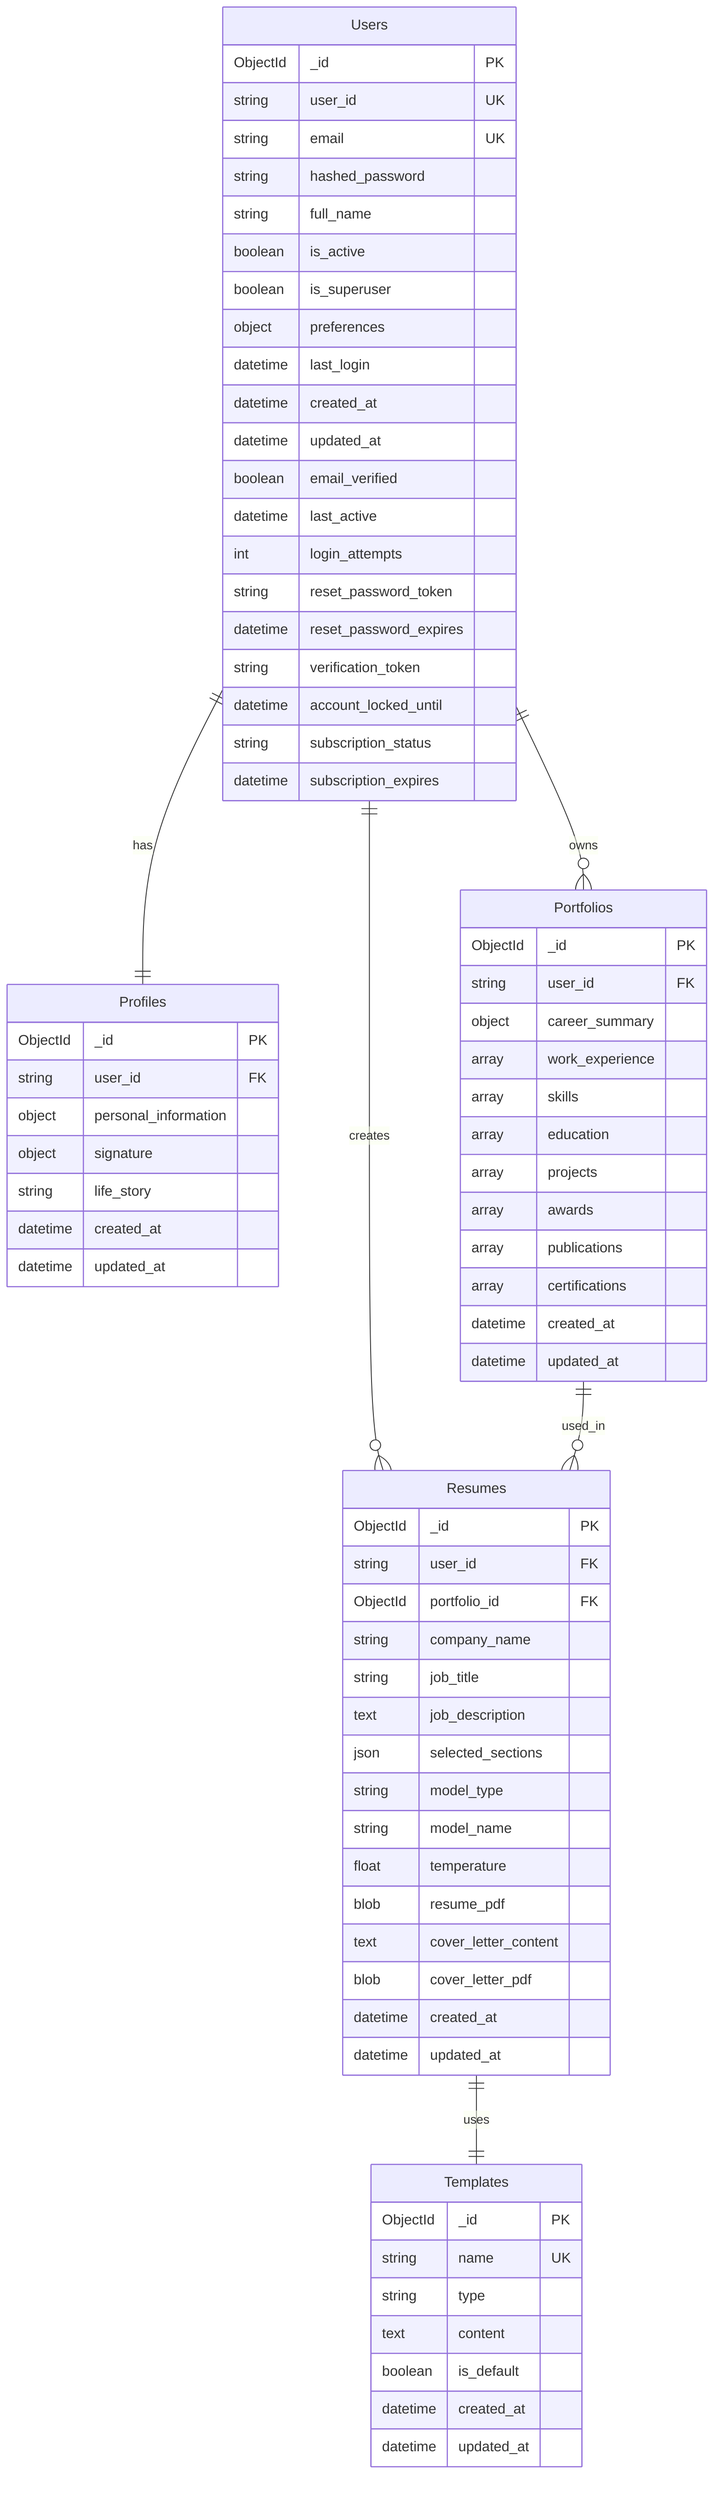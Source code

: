erDiagram
    Users {
        ObjectId _id PK
        string user_id UK
        string email UK
        string hashed_password
        string full_name
        boolean is_active
        boolean is_superuser
        object preferences
        datetime last_login
        datetime created_at
        datetime updated_at
        boolean email_verified
        datetime last_active
        int login_attempts
        string reset_password_token
        datetime reset_password_expires
        string verification_token
        datetime account_locked_until
        string subscription_status
        datetime subscription_expires
    }

    Profiles {
        ObjectId _id PK
        string user_id FK
        object personal_information
        object signature
        string life_story
        datetime created_at
        datetime updated_at
    }

    Portfolios {
        ObjectId _id PK
        string user_id FK
        object career_summary
        array work_experience
        array skills
        array education
        array projects
        array awards
        array publications
        array certifications
        datetime created_at
        datetime updated_at
    }

    Resumes {
        ObjectId _id PK
        string user_id FK
        ObjectId portfolio_id FK
        string company_name
        string job_title
        text job_description
        json selected_sections
        string model_type
        string model_name
        float temperature
        blob resume_pdf
        text cover_letter_content
        blob cover_letter_pdf
        datetime created_at
        datetime updated_at
    }

    Templates {
        ObjectId _id PK
        string name UK
        string type
        text content
        boolean is_default
        datetime created_at
        datetime updated_at
    }

    Users ||--|| Profiles : has
    Users ||--o{ Portfolios : owns
    Users ||--o{ Resumes : creates
    Portfolios ||--o{ Resumes : used_in
    Resumes ||--|| Templates : uses